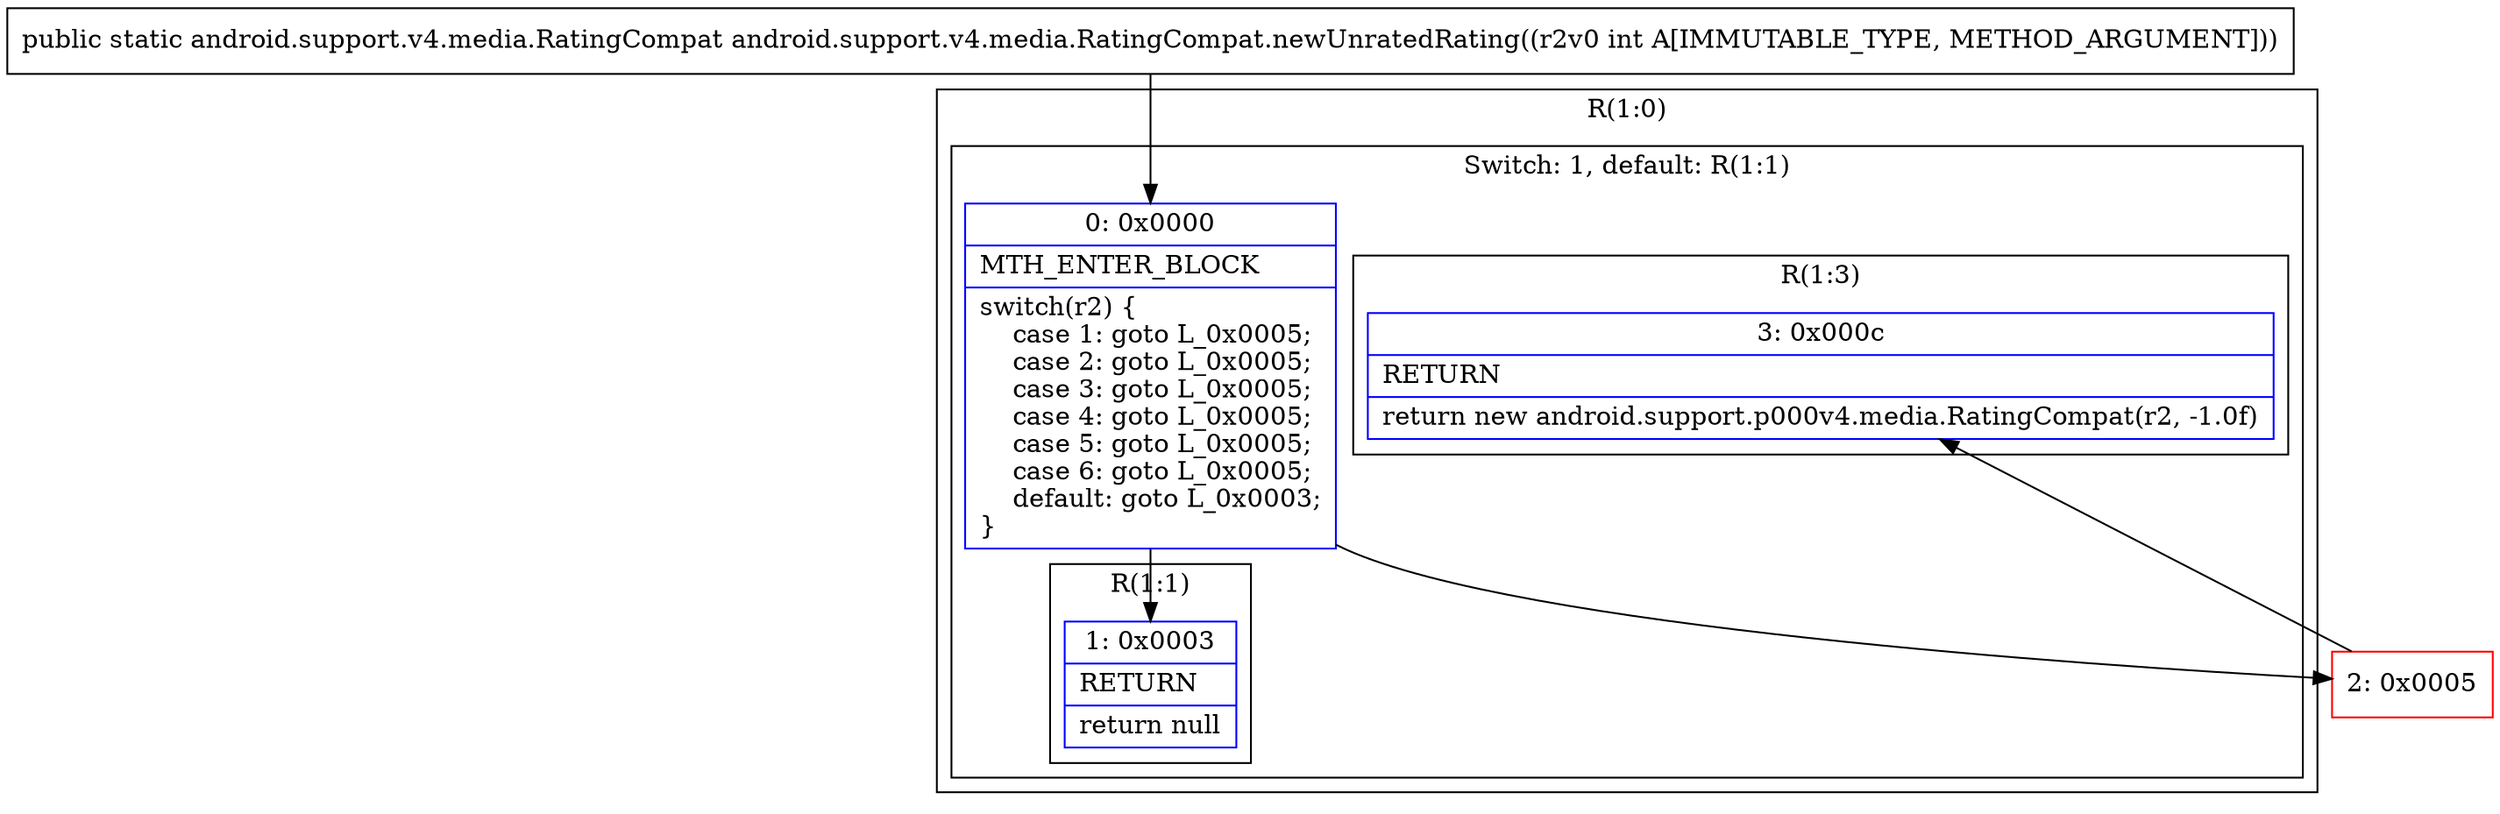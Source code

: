 digraph "CFG forandroid.support.v4.media.RatingCompat.newUnratedRating(I)Landroid\/support\/v4\/media\/RatingCompat;" {
subgraph cluster_Region_425702376 {
label = "R(1:0)";
node [shape=record,color=blue];
subgraph cluster_SwitchRegion_770929372 {
label = "Switch: 1, default: R(1:1)";
node [shape=record,color=blue];
Node_0 [shape=record,label="{0\:\ 0x0000|MTH_ENTER_BLOCK\l|switch(r2) \{\l    case 1: goto L_0x0005;\l    case 2: goto L_0x0005;\l    case 3: goto L_0x0005;\l    case 4: goto L_0x0005;\l    case 5: goto L_0x0005;\l    case 6: goto L_0x0005;\l    default: goto L_0x0003;\l\}\l}"];
subgraph cluster_Region_382284174 {
label = "R(1:3)";
node [shape=record,color=blue];
Node_3 [shape=record,label="{3\:\ 0x000c|RETURN\l|return new android.support.p000v4.media.RatingCompat(r2, \-1.0f)\l}"];
}
subgraph cluster_Region_1955800307 {
label = "R(1:1)";
node [shape=record,color=blue];
Node_1 [shape=record,label="{1\:\ 0x0003|RETURN\l|return null\l}"];
}
}
}
Node_2 [shape=record,color=red,label="{2\:\ 0x0005}"];
MethodNode[shape=record,label="{public static android.support.v4.media.RatingCompat android.support.v4.media.RatingCompat.newUnratedRating((r2v0 int A[IMMUTABLE_TYPE, METHOD_ARGUMENT])) }"];
MethodNode -> Node_0;
Node_0 -> Node_1;
Node_0 -> Node_2;
Node_2 -> Node_3;
}

